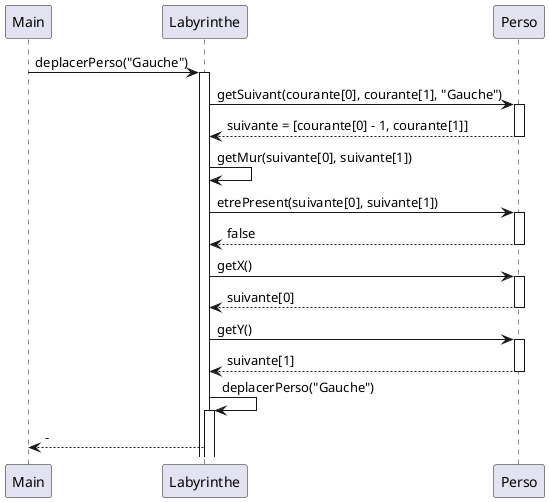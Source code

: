 @startuml

Main -> Labyrinthe: deplacerPerso("Gauche")
activate Labyrinthe

Labyrinthe -> Perso: getSuivant(courante[0], courante[1], "Gauche")
activate Perso
Labyrinthe <-- Perso: suivante = [courante[0] - 1, courante[1]]
deactivate Perso

Labyrinthe -> Labyrinthe: getMur(suivante[0], suivante[1])

Labyrinthe -> Perso: etrePresent(suivante[0], suivante[1])
activate Perso
Labyrinthe <-- Perso: false
deactivate Perso

Labyrinthe -> Perso: getX()
activate Perso
Labyrinthe <-- Perso: suivante[0]
deactivate Perso

Labyrinthe -> Perso: getY()
activate Perso
Labyrinthe <-- Perso: suivante[1]
deactivate Perso

Labyrinthe -> Labyrinthe: deplacerPerso("Gauche")
activate Labyrinthe

Main <-- Labyrinthe: -

@enduml
